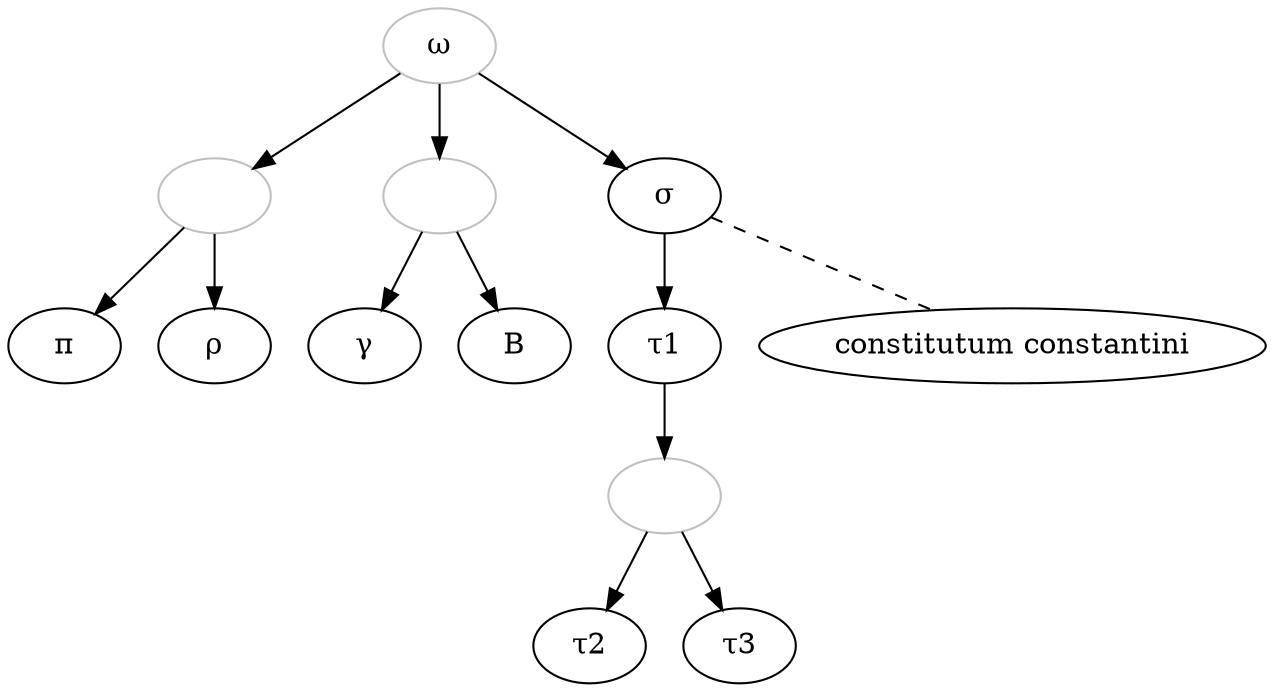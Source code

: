 


digraph {
    omega ->1; 
    omega ->2;
    omega ->sigma;
    1 -> pi;
    1 -> rho;
    2->gamma;
    2->B;
    sigma->tauone;
    sigma->constitutumconstantini [dir=none, style="dashed"];
    tauone-> 3;
    3->tautwo;
    3->tauthree;
    
    omega [color="grey", label="ω"];
    pi[label="π"]; 
    rho[label="ρ"];
    sigma[label="σ"];
    tauone[label="τ1"];
    tautwo[label="τ2"];
    tauthree[label="τ3"];
    gamma[label="γ"];
    B[label="B"];
    constitutumconstantini[label="constitutum constantini"];
    1[label="", color="grey"];
    2[label="", color="grey"];
    3[label="", color="grey"];
    

}